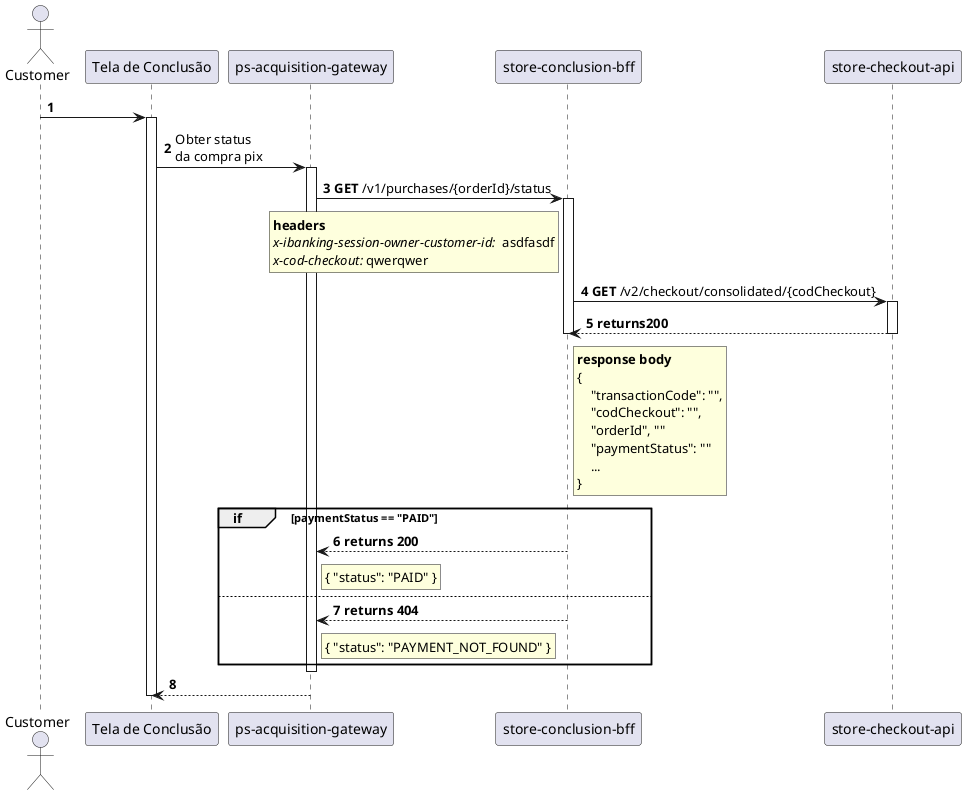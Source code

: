 @startuml
autonumber
actor Customer

Customer -> "Tela de Conclusão"
activate "Tela de Conclusão"
    "Tela de Conclusão" -> "ps-acquisition-gateway": Obter status\nda compra pix
    activate "ps-acquisition-gateway"
            "ps-acquisition-gateway" -> "store-conclusion-bff": **GET** /v1/purchases/{orderId}/status
            rnote left "store-conclusion-bff"
            **headers**
            //x-ibanking-session-owner-customer-id: // asdfasdf
            //x-cod-checkout:// qwerqwer
            end note
            activate "store-conclusion-bff"
                "store-conclusion-bff" -> "store-checkout-api": **GET** /v2/checkout/consolidated/{codCheckout}
                activate "store-checkout-api"
                    "store-conclusion-bff" <-- "store-checkout-api": **returns200 **
                    rnote right "store-conclusion-bff"
                    **response body**
                    {
                        "transactionCode": "",
                        "codCheckout": "",
                        "orderId", ""
                        "paymentStatus": ""
                        ...
                    }
                    end note
                deactivate "store-checkout-api"
            deactivate "store-conclusion-bff"
            group if [paymentStatus == "PAID"]
                "ps-acquisition-gateway" <-- "store-conclusion-bff": **returns 200**
                rnote right "ps-acquisition-gateway"
                { "status": "PAID" }
                end note
            else
                "ps-acquisition-gateway" <-- "store-conclusion-bff": **returns 404**
                rnote right "ps-acquisition-gateway"
                { "status": "PAYMENT_NOT_FOUND" }
                end note
            end
    deactivate "ps-acquisition-gateway"
    "Tela de Conclusão" <-- "ps-acquisition-gateway"
deactivate "Tela de Conclusão"
@enduml
